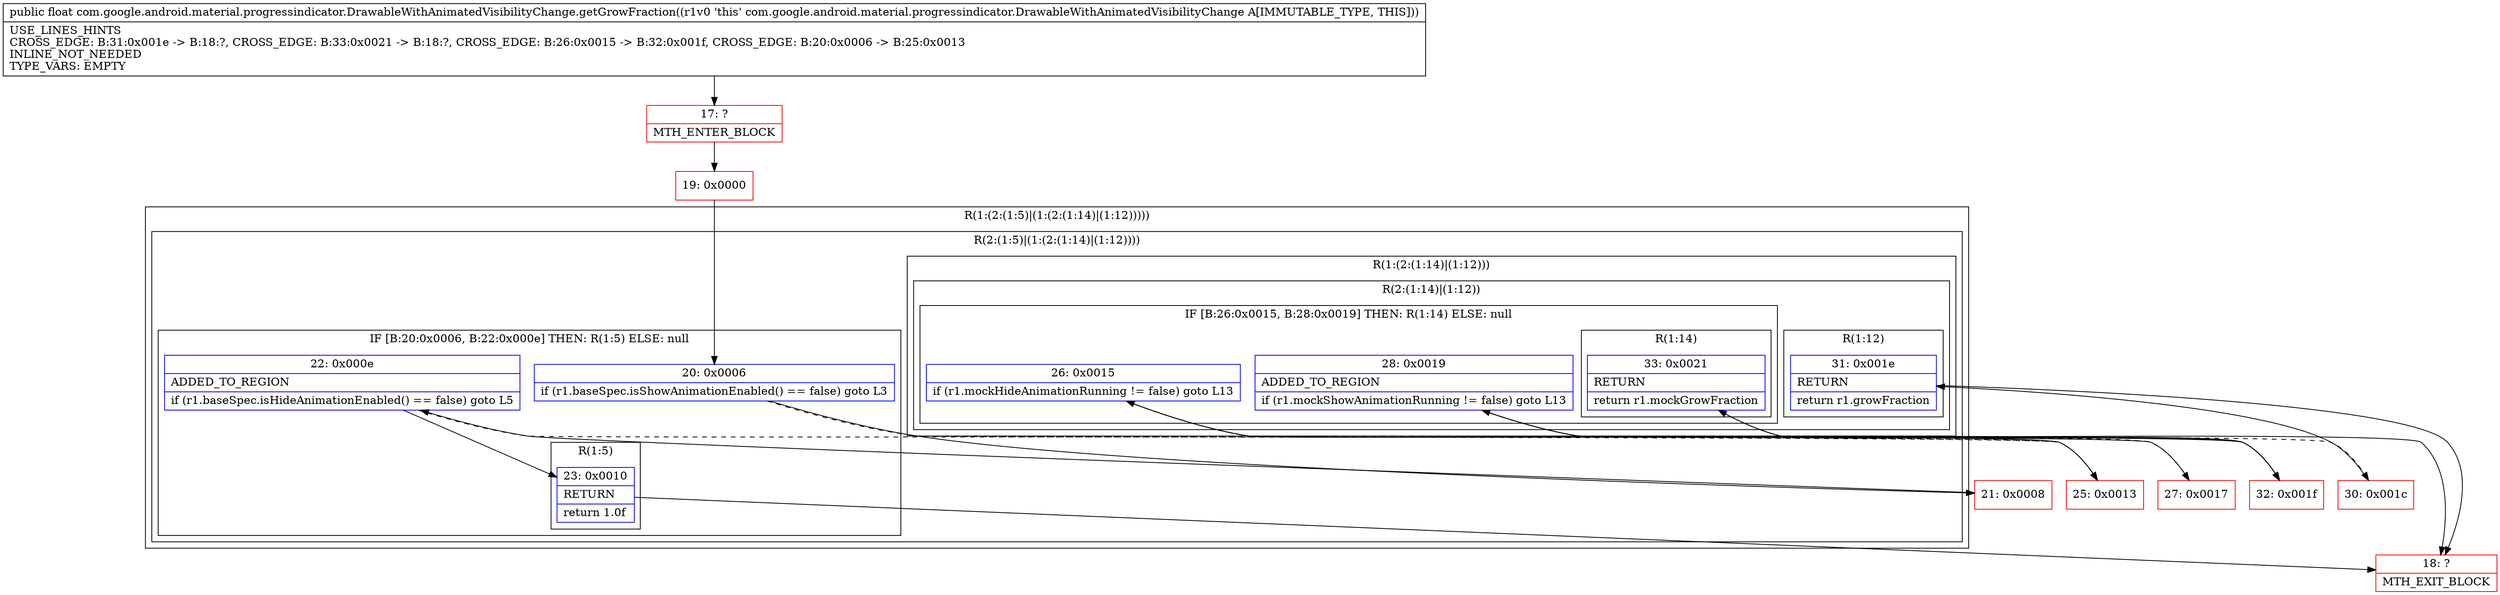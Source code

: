 digraph "CFG forcom.google.android.material.progressindicator.DrawableWithAnimatedVisibilityChange.getGrowFraction()F" {
subgraph cluster_Region_1275776996 {
label = "R(1:(2:(1:5)|(1:(2:(1:14)|(1:12)))))";
node [shape=record,color=blue];
subgraph cluster_Region_1412242220 {
label = "R(2:(1:5)|(1:(2:(1:14)|(1:12))))";
node [shape=record,color=blue];
subgraph cluster_IfRegion_1400406790 {
label = "IF [B:20:0x0006, B:22:0x000e] THEN: R(1:5) ELSE: null";
node [shape=record,color=blue];
Node_20 [shape=record,label="{20\:\ 0x0006|if (r1.baseSpec.isShowAnimationEnabled() == false) goto L3\l}"];
Node_22 [shape=record,label="{22\:\ 0x000e|ADDED_TO_REGION\l|if (r1.baseSpec.isHideAnimationEnabled() == false) goto L5\l}"];
subgraph cluster_Region_877602820 {
label = "R(1:5)";
node [shape=record,color=blue];
Node_23 [shape=record,label="{23\:\ 0x0010|RETURN\l|return 1.0f\l}"];
}
}
subgraph cluster_Region_773895302 {
label = "R(1:(2:(1:14)|(1:12)))";
node [shape=record,color=blue];
subgraph cluster_Region_317210133 {
label = "R(2:(1:14)|(1:12))";
node [shape=record,color=blue];
subgraph cluster_IfRegion_85979133 {
label = "IF [B:26:0x0015, B:28:0x0019] THEN: R(1:14) ELSE: null";
node [shape=record,color=blue];
Node_26 [shape=record,label="{26\:\ 0x0015|if (r1.mockHideAnimationRunning != false) goto L13\l}"];
Node_28 [shape=record,label="{28\:\ 0x0019|ADDED_TO_REGION\l|if (r1.mockShowAnimationRunning != false) goto L13\l}"];
subgraph cluster_Region_1214117970 {
label = "R(1:14)";
node [shape=record,color=blue];
Node_33 [shape=record,label="{33\:\ 0x0021|RETURN\l|return r1.mockGrowFraction\l}"];
}
}
subgraph cluster_Region_1676861787 {
label = "R(1:12)";
node [shape=record,color=blue];
Node_31 [shape=record,label="{31\:\ 0x001e|RETURN\l|return r1.growFraction\l}"];
}
}
}
}
}
Node_17 [shape=record,color=red,label="{17\:\ ?|MTH_ENTER_BLOCK\l}"];
Node_19 [shape=record,color=red,label="{19\:\ 0x0000}"];
Node_21 [shape=record,color=red,label="{21\:\ 0x0008}"];
Node_18 [shape=record,color=red,label="{18\:\ ?|MTH_EXIT_BLOCK\l}"];
Node_25 [shape=record,color=red,label="{25\:\ 0x0013}"];
Node_27 [shape=record,color=red,label="{27\:\ 0x0017}"];
Node_30 [shape=record,color=red,label="{30\:\ 0x001c}"];
Node_32 [shape=record,color=red,label="{32\:\ 0x001f}"];
MethodNode[shape=record,label="{public float com.google.android.material.progressindicator.DrawableWithAnimatedVisibilityChange.getGrowFraction((r1v0 'this' com.google.android.material.progressindicator.DrawableWithAnimatedVisibilityChange A[IMMUTABLE_TYPE, THIS]))  | USE_LINES_HINTS\lCROSS_EDGE: B:31:0x001e \-\> B:18:?, CROSS_EDGE: B:33:0x0021 \-\> B:18:?, CROSS_EDGE: B:26:0x0015 \-\> B:32:0x001f, CROSS_EDGE: B:20:0x0006 \-\> B:25:0x0013\lINLINE_NOT_NEEDED\lTYPE_VARS: EMPTY\l}"];
MethodNode -> Node_17;Node_20 -> Node_21;
Node_20 -> Node_25[style=dashed];
Node_22 -> Node_23;
Node_22 -> Node_25[style=dashed];
Node_23 -> Node_18;
Node_26 -> Node_27[style=dashed];
Node_26 -> Node_32;
Node_28 -> Node_30[style=dashed];
Node_28 -> Node_32;
Node_33 -> Node_18;
Node_31 -> Node_18;
Node_17 -> Node_19;
Node_19 -> Node_20;
Node_21 -> Node_22;
Node_25 -> Node_26;
Node_27 -> Node_28;
Node_30 -> Node_31;
Node_32 -> Node_33;
}

